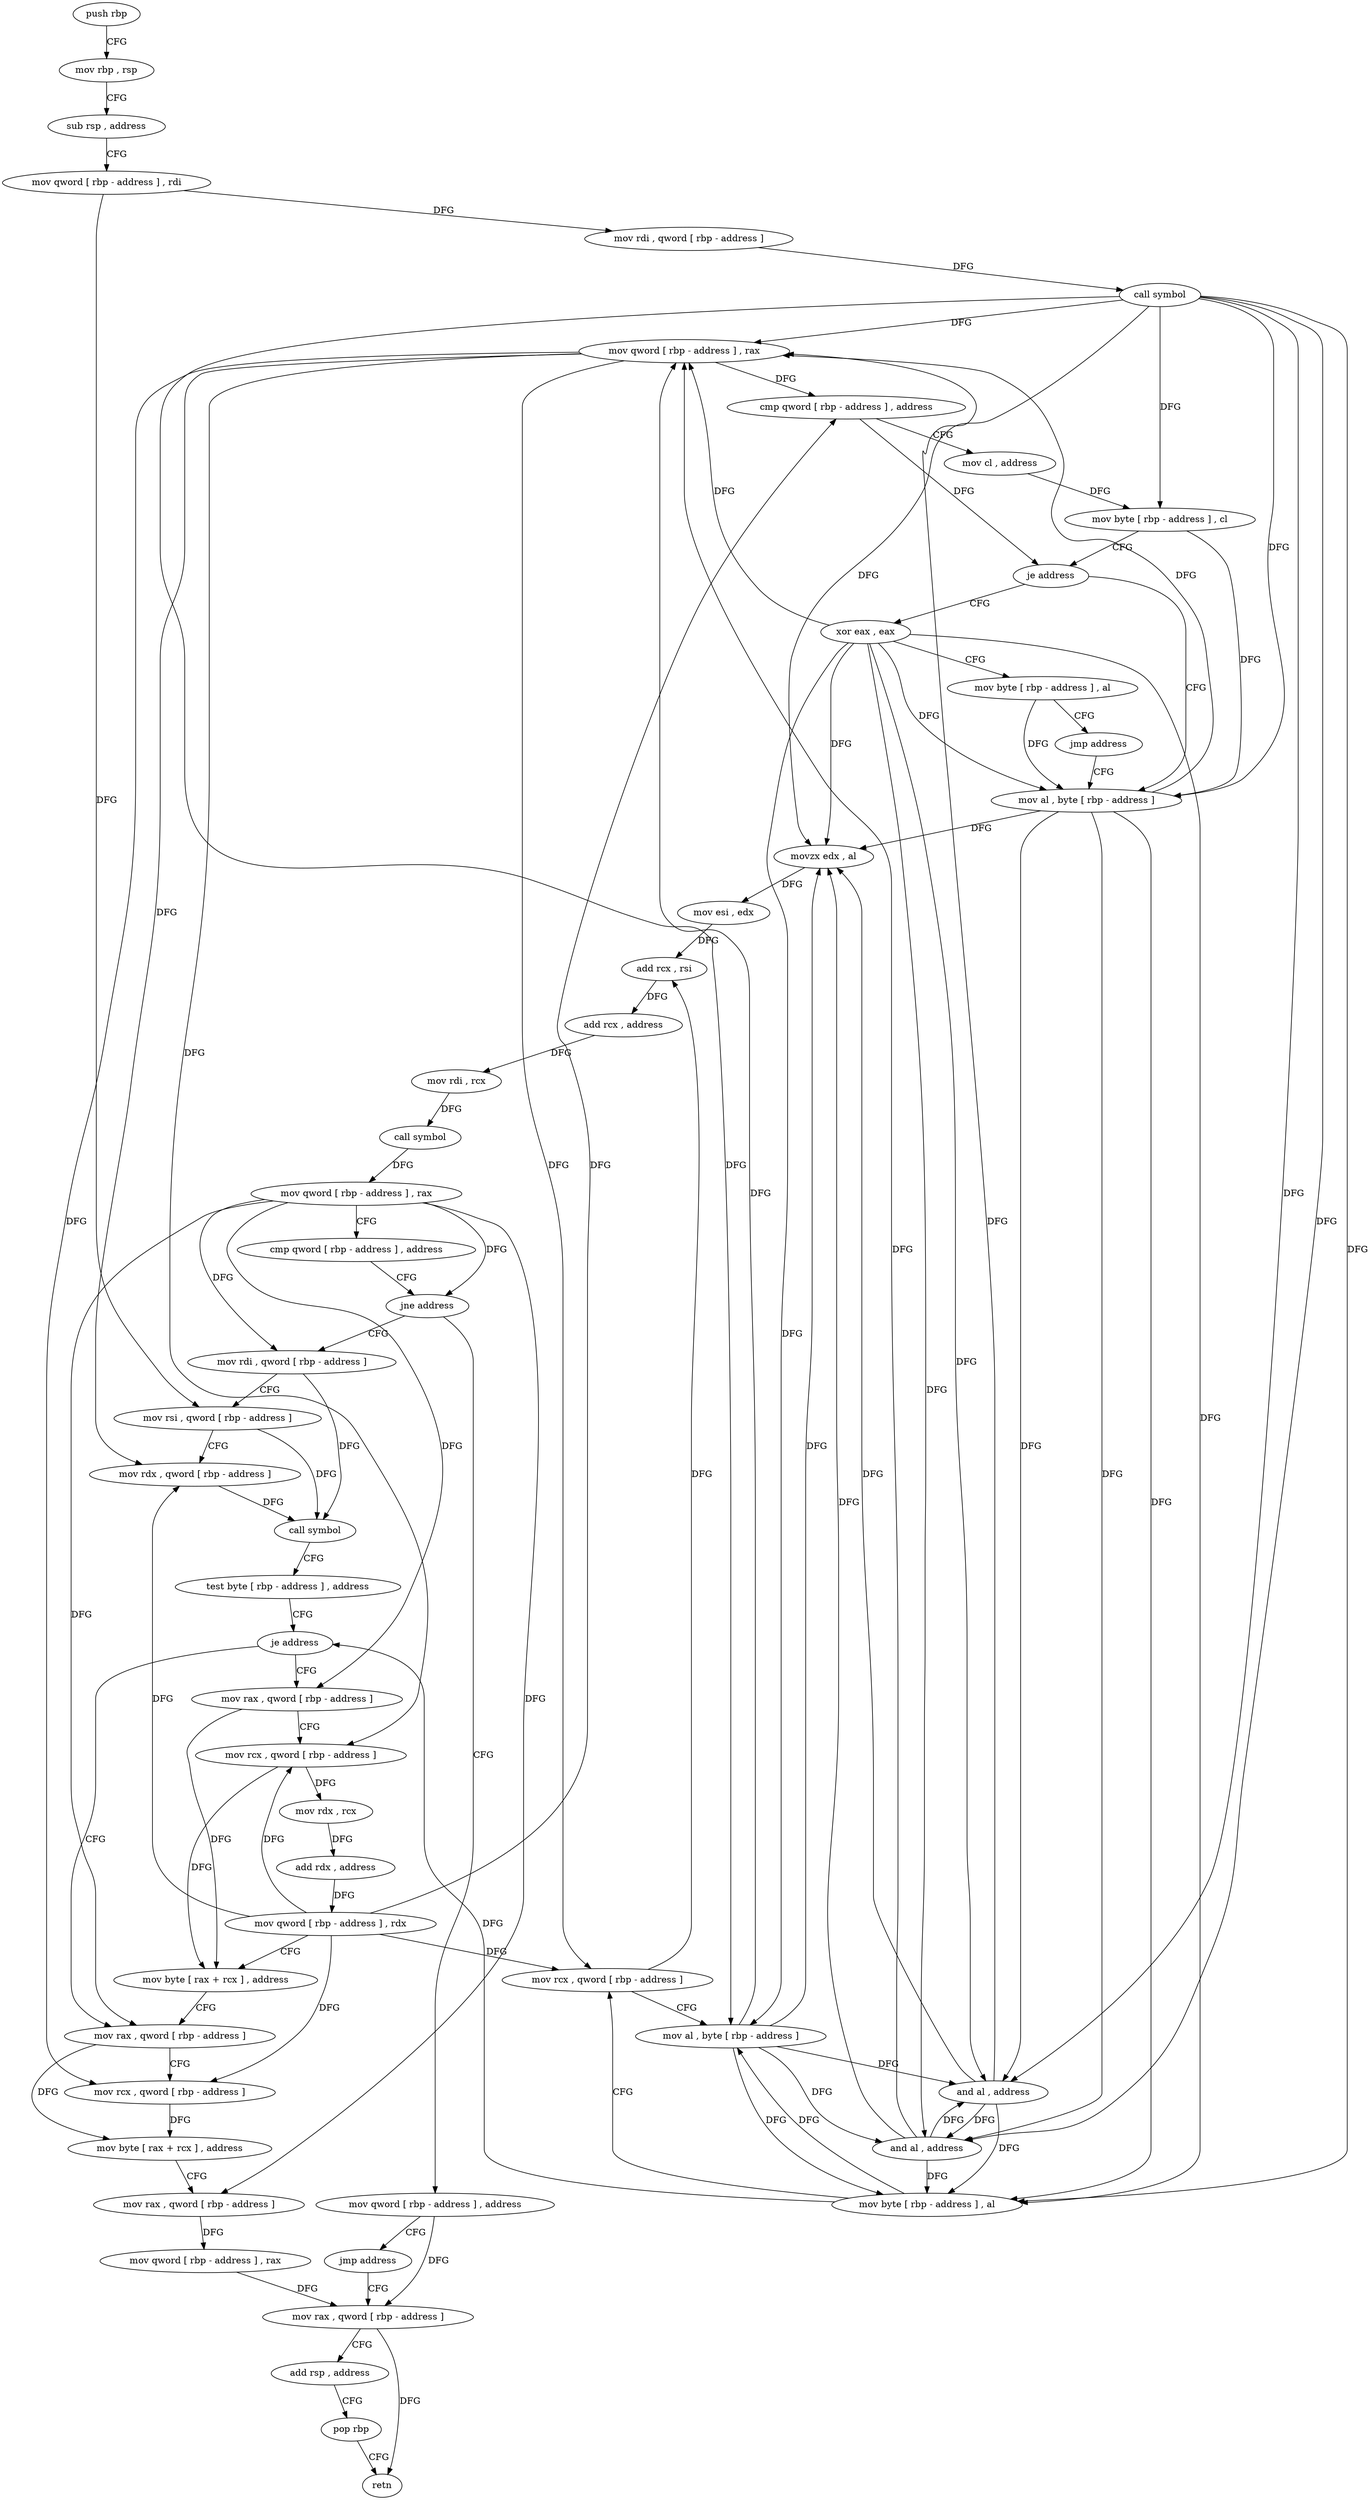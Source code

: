 digraph "func" {
"4254176" [label = "push rbp" ]
"4254177" [label = "mov rbp , rsp" ]
"4254180" [label = "sub rsp , address" ]
"4254184" [label = "mov qword [ rbp - address ] , rdi" ]
"4254188" [label = "mov rdi , qword [ rbp - address ]" ]
"4254192" [label = "call symbol" ]
"4254197" [label = "mov qword [ rbp - address ] , rax" ]
"4254201" [label = "cmp qword [ rbp - address ] , address" ]
"4254206" [label = "mov cl , address" ]
"4254208" [label = "mov byte [ rbp - address ] , cl" ]
"4254211" [label = "je address" ]
"4254227" [label = "mov al , byte [ rbp - address ]" ]
"4254217" [label = "xor eax , eax" ]
"4254230" [label = "and al , address" ]
"4254232" [label = "mov byte [ rbp - address ] , al" ]
"4254235" [label = "mov rcx , qword [ rbp - address ]" ]
"4254239" [label = "mov al , byte [ rbp - address ]" ]
"4254242" [label = "and al , address" ]
"4254244" [label = "movzx edx , al" ]
"4254247" [label = "mov esi , edx" ]
"4254249" [label = "add rcx , rsi" ]
"4254252" [label = "add rcx , address" ]
"4254259" [label = "mov rdi , rcx" ]
"4254262" [label = "call symbol" ]
"4254267" [label = "mov qword [ rbp - address ] , rax" ]
"4254271" [label = "cmp qword [ rbp - address ] , address" ]
"4254276" [label = "jne address" ]
"4254295" [label = "mov rdi , qword [ rbp - address ]" ]
"4254282" [label = "mov qword [ rbp - address ] , address" ]
"4254219" [label = "mov byte [ rbp - address ] , al" ]
"4254222" [label = "jmp address" ]
"4254299" [label = "mov rsi , qword [ rbp - address ]" ]
"4254303" [label = "mov rdx , qword [ rbp - address ]" ]
"4254307" [label = "call symbol" ]
"4254312" [label = "test byte [ rbp - address ] , address" ]
"4254316" [label = "je address" ]
"4254348" [label = "mov rax , qword [ rbp - address ]" ]
"4254322" [label = "mov rax , qword [ rbp - address ]" ]
"4254290" [label = "jmp address" ]
"4254368" [label = "mov rax , qword [ rbp - address ]" ]
"4254352" [label = "mov rcx , qword [ rbp - address ]" ]
"4254356" [label = "mov byte [ rax + rcx ] , address" ]
"4254360" [label = "mov rax , qword [ rbp - address ]" ]
"4254364" [label = "mov qword [ rbp - address ] , rax" ]
"4254326" [label = "mov rcx , qword [ rbp - address ]" ]
"4254330" [label = "mov rdx , rcx" ]
"4254333" [label = "add rdx , address" ]
"4254340" [label = "mov qword [ rbp - address ] , rdx" ]
"4254344" [label = "mov byte [ rax + rcx ] , address" ]
"4254372" [label = "add rsp , address" ]
"4254376" [label = "pop rbp" ]
"4254377" [label = "retn" ]
"4254176" -> "4254177" [ label = "CFG" ]
"4254177" -> "4254180" [ label = "CFG" ]
"4254180" -> "4254184" [ label = "CFG" ]
"4254184" -> "4254188" [ label = "DFG" ]
"4254184" -> "4254299" [ label = "DFG" ]
"4254188" -> "4254192" [ label = "DFG" ]
"4254192" -> "4254197" [ label = "DFG" ]
"4254192" -> "4254227" [ label = "DFG" ]
"4254192" -> "4254230" [ label = "DFG" ]
"4254192" -> "4254232" [ label = "DFG" ]
"4254192" -> "4254239" [ label = "DFG" ]
"4254192" -> "4254242" [ label = "DFG" ]
"4254192" -> "4254244" [ label = "DFG" ]
"4254192" -> "4254208" [ label = "DFG" ]
"4254197" -> "4254201" [ label = "DFG" ]
"4254197" -> "4254235" [ label = "DFG" ]
"4254197" -> "4254303" [ label = "DFG" ]
"4254197" -> "4254352" [ label = "DFG" ]
"4254197" -> "4254326" [ label = "DFG" ]
"4254201" -> "4254206" [ label = "CFG" ]
"4254201" -> "4254211" [ label = "DFG" ]
"4254206" -> "4254208" [ label = "DFG" ]
"4254208" -> "4254211" [ label = "CFG" ]
"4254208" -> "4254227" [ label = "DFG" ]
"4254211" -> "4254227" [ label = "CFG" ]
"4254211" -> "4254217" [ label = "CFG" ]
"4254227" -> "4254230" [ label = "DFG" ]
"4254227" -> "4254197" [ label = "DFG" ]
"4254227" -> "4254232" [ label = "DFG" ]
"4254227" -> "4254242" [ label = "DFG" ]
"4254227" -> "4254244" [ label = "DFG" ]
"4254217" -> "4254219" [ label = "CFG" ]
"4254217" -> "4254197" [ label = "DFG" ]
"4254217" -> "4254230" [ label = "DFG" ]
"4254217" -> "4254232" [ label = "DFG" ]
"4254217" -> "4254242" [ label = "DFG" ]
"4254217" -> "4254244" [ label = "DFG" ]
"4254217" -> "4254227" [ label = "DFG" ]
"4254217" -> "4254239" [ label = "DFG" ]
"4254230" -> "4254232" [ label = "DFG" ]
"4254230" -> "4254197" [ label = "DFG" ]
"4254230" -> "4254242" [ label = "DFG" ]
"4254230" -> "4254244" [ label = "DFG" ]
"4254232" -> "4254235" [ label = "CFG" ]
"4254232" -> "4254239" [ label = "DFG" ]
"4254232" -> "4254316" [ label = "DFG" ]
"4254235" -> "4254239" [ label = "CFG" ]
"4254235" -> "4254249" [ label = "DFG" ]
"4254239" -> "4254242" [ label = "DFG" ]
"4254239" -> "4254197" [ label = "DFG" ]
"4254239" -> "4254230" [ label = "DFG" ]
"4254239" -> "4254232" [ label = "DFG" ]
"4254239" -> "4254244" [ label = "DFG" ]
"4254242" -> "4254244" [ label = "DFG" ]
"4254242" -> "4254197" [ label = "DFG" ]
"4254242" -> "4254230" [ label = "DFG" ]
"4254242" -> "4254232" [ label = "DFG" ]
"4254244" -> "4254247" [ label = "DFG" ]
"4254247" -> "4254249" [ label = "DFG" ]
"4254249" -> "4254252" [ label = "DFG" ]
"4254252" -> "4254259" [ label = "DFG" ]
"4254259" -> "4254262" [ label = "DFG" ]
"4254262" -> "4254267" [ label = "DFG" ]
"4254267" -> "4254271" [ label = "CFG" ]
"4254267" -> "4254276" [ label = "DFG" ]
"4254267" -> "4254295" [ label = "DFG" ]
"4254267" -> "4254348" [ label = "DFG" ]
"4254267" -> "4254360" [ label = "DFG" ]
"4254267" -> "4254322" [ label = "DFG" ]
"4254271" -> "4254276" [ label = "CFG" ]
"4254276" -> "4254295" [ label = "CFG" ]
"4254276" -> "4254282" [ label = "CFG" ]
"4254295" -> "4254299" [ label = "CFG" ]
"4254295" -> "4254307" [ label = "DFG" ]
"4254282" -> "4254290" [ label = "CFG" ]
"4254282" -> "4254368" [ label = "DFG" ]
"4254219" -> "4254222" [ label = "CFG" ]
"4254219" -> "4254227" [ label = "DFG" ]
"4254222" -> "4254227" [ label = "CFG" ]
"4254299" -> "4254303" [ label = "CFG" ]
"4254299" -> "4254307" [ label = "DFG" ]
"4254303" -> "4254307" [ label = "DFG" ]
"4254307" -> "4254312" [ label = "CFG" ]
"4254312" -> "4254316" [ label = "CFG" ]
"4254316" -> "4254348" [ label = "CFG" ]
"4254316" -> "4254322" [ label = "CFG" ]
"4254348" -> "4254352" [ label = "CFG" ]
"4254348" -> "4254356" [ label = "DFG" ]
"4254322" -> "4254326" [ label = "CFG" ]
"4254322" -> "4254344" [ label = "DFG" ]
"4254290" -> "4254368" [ label = "CFG" ]
"4254368" -> "4254372" [ label = "CFG" ]
"4254368" -> "4254377" [ label = "DFG" ]
"4254352" -> "4254356" [ label = "DFG" ]
"4254356" -> "4254360" [ label = "CFG" ]
"4254360" -> "4254364" [ label = "DFG" ]
"4254364" -> "4254368" [ label = "DFG" ]
"4254326" -> "4254330" [ label = "DFG" ]
"4254326" -> "4254344" [ label = "DFG" ]
"4254330" -> "4254333" [ label = "DFG" ]
"4254333" -> "4254340" [ label = "DFG" ]
"4254340" -> "4254344" [ label = "CFG" ]
"4254340" -> "4254201" [ label = "DFG" ]
"4254340" -> "4254235" [ label = "DFG" ]
"4254340" -> "4254303" [ label = "DFG" ]
"4254340" -> "4254352" [ label = "DFG" ]
"4254340" -> "4254326" [ label = "DFG" ]
"4254344" -> "4254348" [ label = "CFG" ]
"4254372" -> "4254376" [ label = "CFG" ]
"4254376" -> "4254377" [ label = "CFG" ]
}
